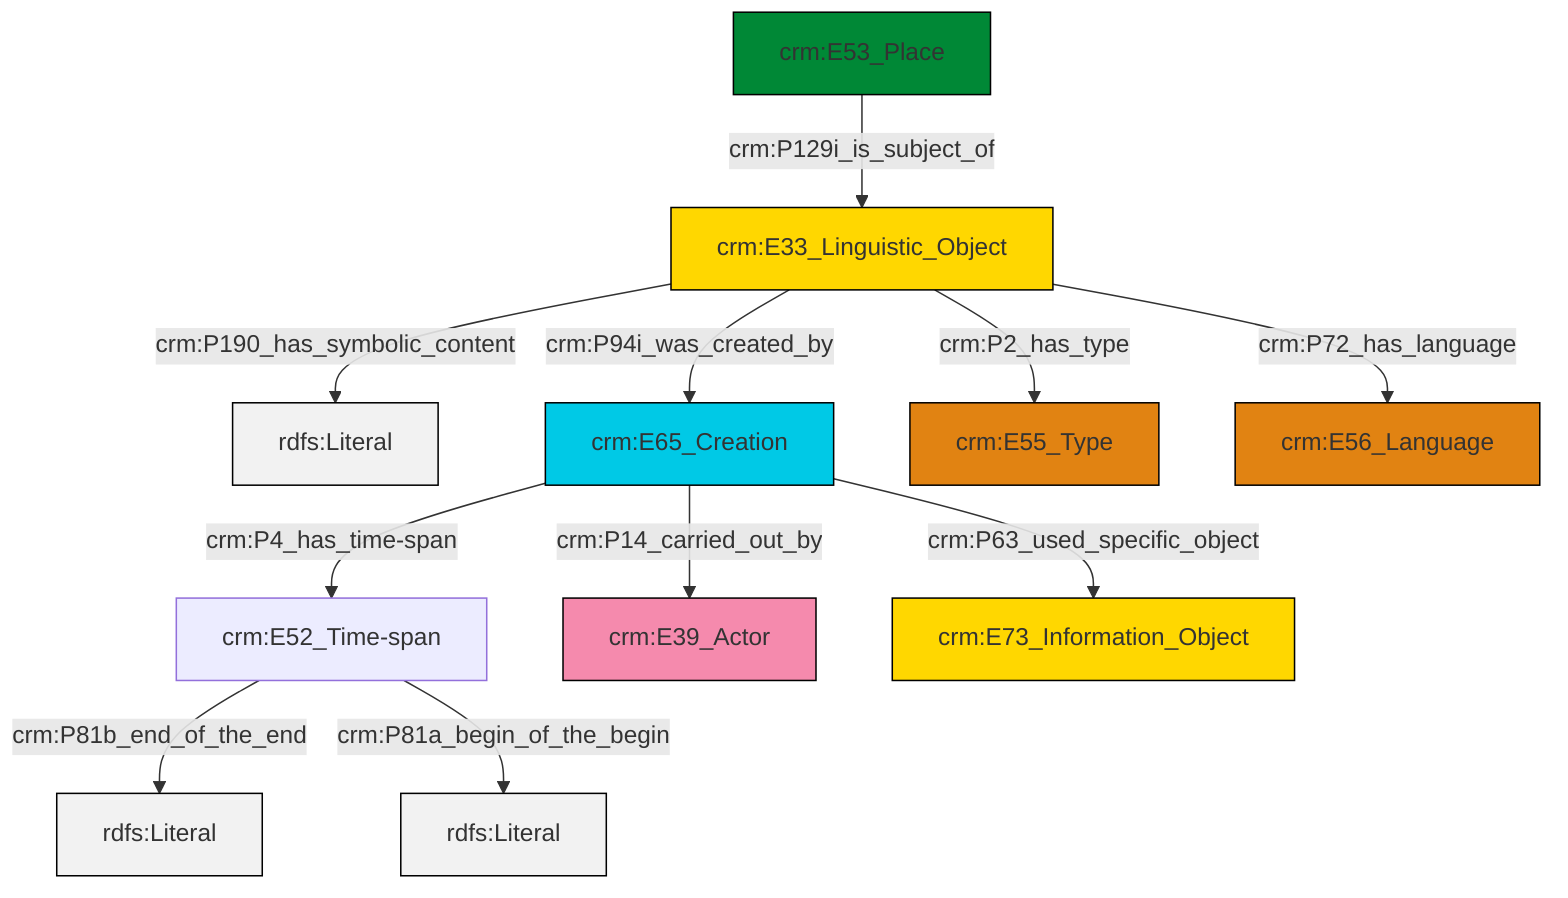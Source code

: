 graph TD
classDef Literal fill:#f2f2f2,stroke:#000000;
classDef CRM_Entity fill:#FFFFFF,stroke:#000000;
classDef Temporal_Entity fill:#00C9E6, stroke:#000000;
classDef Type fill:#E18312, stroke:#000000;
classDef Time-Span fill:#2C9C91, stroke:#000000;
classDef Appellation fill:#FFEB7F, stroke:#000000;
classDef Place fill:#008836, stroke:#000000;
classDef Persistent_Item fill:#B266B2, stroke:#000000;
classDef Conceptual_Object fill:#FFD700, stroke:#000000;
classDef Physical_Thing fill:#D2B48C, stroke:#000000;
classDef Actor fill:#f58aad, stroke:#000000;
classDef PC_Classes fill:#4ce600, stroke:#000000;
classDef Multi fill:#cccccc,stroke:#000000;

0["crm:E53_Place"]:::Place -->|crm:P129i_is_subject_of| 1["crm:E33_Linguistic_Object"]:::Conceptual_Object
3["crm:E52_Time-span"]:::Default -->|crm:P81b_end_of_the_end| 4[rdfs:Literal]:::Literal
1["crm:E33_Linguistic_Object"]:::Conceptual_Object -->|crm:P190_has_symbolic_content| 7[rdfs:Literal]:::Literal
1["crm:E33_Linguistic_Object"]:::Conceptual_Object -->|crm:P2_has_type| 10["crm:E55_Type"]:::Type
3["crm:E52_Time-span"]:::Default -->|crm:P81a_begin_of_the_begin| 11[rdfs:Literal]:::Literal
8["crm:E65_Creation"]:::Temporal_Entity -->|crm:P14_carried_out_by| 13["crm:E39_Actor"]:::Actor
8["crm:E65_Creation"]:::Temporal_Entity -->|crm:P4_has_time-span| 3["crm:E52_Time-span"]:::Default
8["crm:E65_Creation"]:::Temporal_Entity -->|crm:P63_used_specific_object| 17["crm:E73_Information_Object"]:::Conceptual_Object
1["crm:E33_Linguistic_Object"]:::Conceptual_Object -->|crm:P72_has_language| 15["crm:E56_Language"]:::Type
1["crm:E33_Linguistic_Object"]:::Conceptual_Object -->|crm:P94i_was_created_by| 8["crm:E65_Creation"]:::Temporal_Entity
